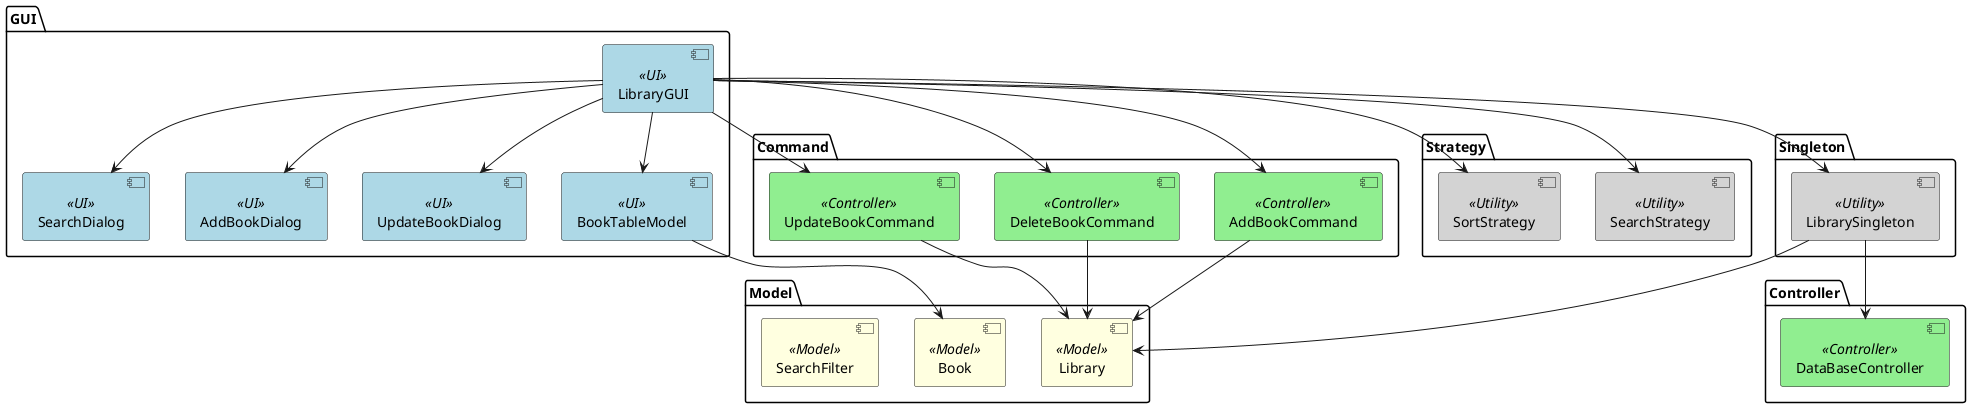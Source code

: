 @startuml Library Component Diagram
'https://plantuml.com/component-diagram

skinparam component {
  BackgroundColor<<UI>> LightBlue
  BackgroundColor<<Controller>> LightGreen
  BackgroundColor<<Model>> LightYellow
  BackgroundColor<<Utility>> LightGray
}

package "GUI" {
  [LibraryGUI]<<UI>>
  [SearchDialog]<<UI>>
  [AddBookDialog]<<UI>>
  [UpdateBookDialog]<<UI>>
  [BookTableModel]<<UI>>
}

package "Controller" {
  [DataBaseController]<<Controller>>
}

package "Model" {
  [Library]<<Model>>
  [Book]<<Model>>
  [SearchFilter]<<Model>>






}

package "Command" {
  [AddBookCommand]<<Controller>>
  [DeleteBookCommand]<<Controller>>
  [UpdateBookCommand]<<Controller>>
}

package "Strategy" {
  [SearchStrategy]<<Utility>>
  [SortStrategy]<<Utility>>
}

package "Singleton" {
  [LibrarySingleton]<<Utility>>
}

' Relazioni
LibraryGUI --> AddBookDialog
LibraryGUI --> UpdateBookDialog
LibraryGUI --> SearchDialog
LibraryGUI --> BookTableModel
LibraryGUI --> LibrarySingleton

LibrarySingleton --> DataBaseController
LibrarySingleton --> Library

AddBookCommand --> Library
DeleteBookCommand --> Library
UpdateBookCommand --> Library

LibraryGUI --> AddBookCommand
LibraryGUI --> DeleteBookCommand
LibraryGUI --> UpdateBookCommand

LibraryGUI --> SearchStrategy
LibraryGUI --> SortStrategy

BookTableModel --> Book

@enduml
